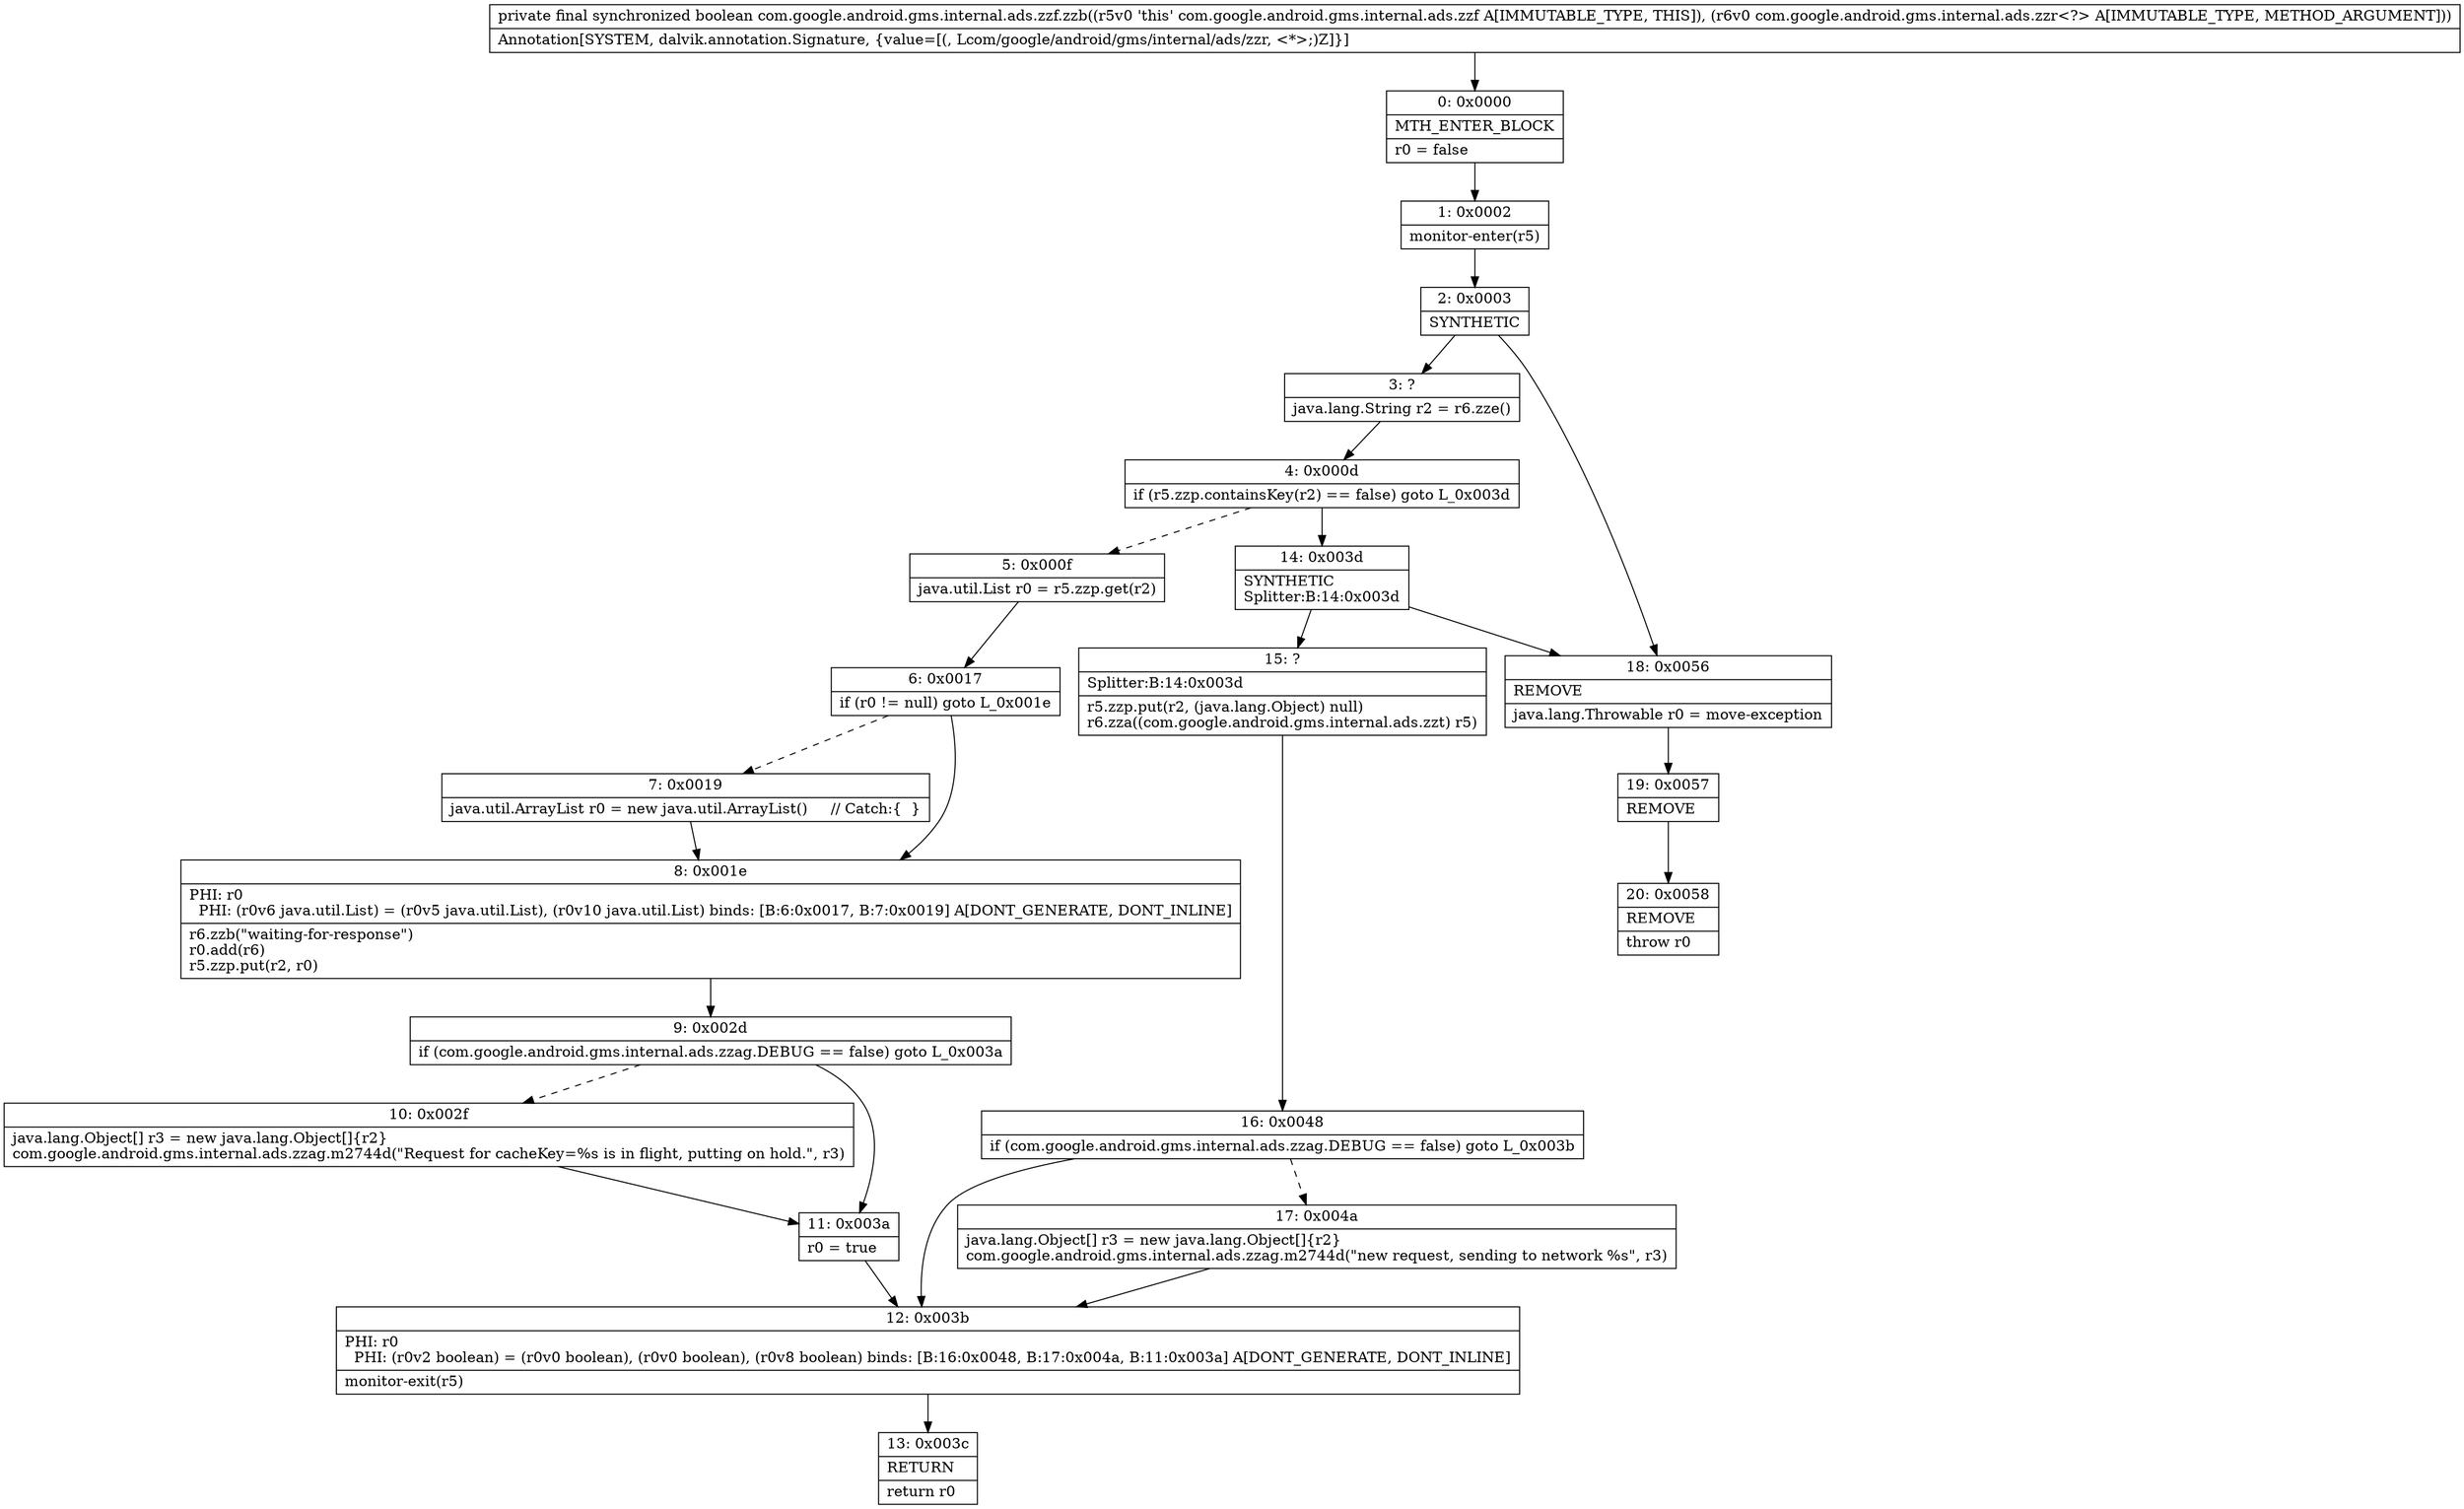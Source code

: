 digraph "CFG forcom.google.android.gms.internal.ads.zzf.zzb(Lcom\/google\/android\/gms\/internal\/ads\/zzr;)Z" {
Node_0 [shape=record,label="{0\:\ 0x0000|MTH_ENTER_BLOCK\l|r0 = false\l}"];
Node_1 [shape=record,label="{1\:\ 0x0002|monitor\-enter(r5)\l}"];
Node_2 [shape=record,label="{2\:\ 0x0003|SYNTHETIC\l}"];
Node_3 [shape=record,label="{3\:\ ?|java.lang.String r2 = r6.zze()\l}"];
Node_4 [shape=record,label="{4\:\ 0x000d|if (r5.zzp.containsKey(r2) == false) goto L_0x003d\l}"];
Node_5 [shape=record,label="{5\:\ 0x000f|java.util.List r0 = r5.zzp.get(r2)\l}"];
Node_6 [shape=record,label="{6\:\ 0x0017|if (r0 != null) goto L_0x001e\l}"];
Node_7 [shape=record,label="{7\:\ 0x0019|java.util.ArrayList r0 = new java.util.ArrayList()     \/\/ Catch:\{  \}\l}"];
Node_8 [shape=record,label="{8\:\ 0x001e|PHI: r0 \l  PHI: (r0v6 java.util.List) = (r0v5 java.util.List), (r0v10 java.util.List) binds: [B:6:0x0017, B:7:0x0019] A[DONT_GENERATE, DONT_INLINE]\l|r6.zzb(\"waiting\-for\-response\")\lr0.add(r6)\lr5.zzp.put(r2, r0)\l}"];
Node_9 [shape=record,label="{9\:\ 0x002d|if (com.google.android.gms.internal.ads.zzag.DEBUG == false) goto L_0x003a\l}"];
Node_10 [shape=record,label="{10\:\ 0x002f|java.lang.Object[] r3 = new java.lang.Object[]\{r2\}\lcom.google.android.gms.internal.ads.zzag.m2744d(\"Request for cacheKey=%s is in flight, putting on hold.\", r3)\l}"];
Node_11 [shape=record,label="{11\:\ 0x003a|r0 = true\l}"];
Node_12 [shape=record,label="{12\:\ 0x003b|PHI: r0 \l  PHI: (r0v2 boolean) = (r0v0 boolean), (r0v0 boolean), (r0v8 boolean) binds: [B:16:0x0048, B:17:0x004a, B:11:0x003a] A[DONT_GENERATE, DONT_INLINE]\l|monitor\-exit(r5)\l}"];
Node_13 [shape=record,label="{13\:\ 0x003c|RETURN\l|return r0\l}"];
Node_14 [shape=record,label="{14\:\ 0x003d|SYNTHETIC\lSplitter:B:14:0x003d\l}"];
Node_15 [shape=record,label="{15\:\ ?|Splitter:B:14:0x003d\l|r5.zzp.put(r2, (java.lang.Object) null)\lr6.zza((com.google.android.gms.internal.ads.zzt) r5)\l}"];
Node_16 [shape=record,label="{16\:\ 0x0048|if (com.google.android.gms.internal.ads.zzag.DEBUG == false) goto L_0x003b\l}"];
Node_17 [shape=record,label="{17\:\ 0x004a|java.lang.Object[] r3 = new java.lang.Object[]\{r2\}\lcom.google.android.gms.internal.ads.zzag.m2744d(\"new request, sending to network %s\", r3)\l}"];
Node_18 [shape=record,label="{18\:\ 0x0056|REMOVE\l|java.lang.Throwable r0 = move\-exception\l}"];
Node_19 [shape=record,label="{19\:\ 0x0057|REMOVE\l}"];
Node_20 [shape=record,label="{20\:\ 0x0058|REMOVE\l|throw r0\l}"];
MethodNode[shape=record,label="{private final synchronized boolean com.google.android.gms.internal.ads.zzf.zzb((r5v0 'this' com.google.android.gms.internal.ads.zzf A[IMMUTABLE_TYPE, THIS]), (r6v0 com.google.android.gms.internal.ads.zzr\<?\> A[IMMUTABLE_TYPE, METHOD_ARGUMENT]))  | Annotation[SYSTEM, dalvik.annotation.Signature, \{value=[(, Lcom\/google\/android\/gms\/internal\/ads\/zzr, \<*\>;)Z]\}]\l}"];
MethodNode -> Node_0;
Node_0 -> Node_1;
Node_1 -> Node_2;
Node_2 -> Node_3;
Node_2 -> Node_18;
Node_3 -> Node_4;
Node_4 -> Node_5[style=dashed];
Node_4 -> Node_14;
Node_5 -> Node_6;
Node_6 -> Node_7[style=dashed];
Node_6 -> Node_8;
Node_7 -> Node_8;
Node_8 -> Node_9;
Node_9 -> Node_10[style=dashed];
Node_9 -> Node_11;
Node_10 -> Node_11;
Node_11 -> Node_12;
Node_12 -> Node_13;
Node_14 -> Node_15;
Node_14 -> Node_18;
Node_15 -> Node_16;
Node_16 -> Node_12;
Node_16 -> Node_17[style=dashed];
Node_17 -> Node_12;
Node_18 -> Node_19;
Node_19 -> Node_20;
}

